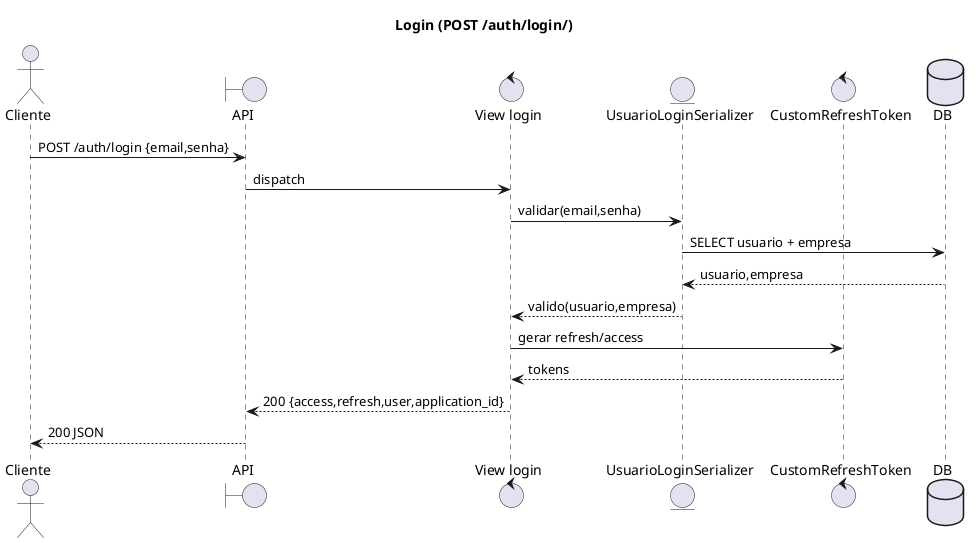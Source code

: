 @startuml usuarios_auth_login
title Login (POST /auth/login/)
actor Cliente
boundary API as B
control "View login" as V
entity "UsuarioLoginSerializer" as S
control "CustomRefreshToken" as JWT
database DB

Cliente -> B : POST /auth/login {email,senha}
B -> V : dispatch
V -> S : validar(email,senha)
S -> DB : SELECT usuario + empresa
DB --> S : usuario,empresa
S --> V : valido(usuario,empresa)
V -> JWT : gerar refresh/access
JWT --> V : tokens
V --> B : 200 {access,refresh,user,application_id}
B --> Cliente : 200 JSON

@enduml
